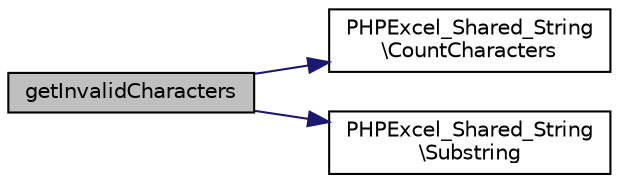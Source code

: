 digraph "getInvalidCharacters"
{
  edge [fontname="Helvetica",fontsize="10",labelfontname="Helvetica",labelfontsize="10"];
  node [fontname="Helvetica",fontsize="10",shape=record];
  rankdir="LR";
  Node336 [label="getInvalidCharacters",height=0.2,width=0.4,color="black", fillcolor="grey75", style="filled", fontcolor="black"];
  Node336 -> Node337 [color="midnightblue",fontsize="10",style="solid",fontname="Helvetica"];
  Node337 [label="PHPExcel_Shared_String\l\\CountCharacters",height=0.2,width=0.4,color="black", fillcolor="white", style="filled",URL="$class_p_h_p_excel___shared___string.html#a23824c62b6aee1f2be9c1bb05ebe5c5d"];
  Node336 -> Node338 [color="midnightblue",fontsize="10",style="solid",fontname="Helvetica"];
  Node338 [label="PHPExcel_Shared_String\l\\Substring",height=0.2,width=0.4,color="black", fillcolor="white", style="filled",URL="$class_p_h_p_excel___shared___string.html#a1730a00561eccc5552cc038d1f55832a"];
}
